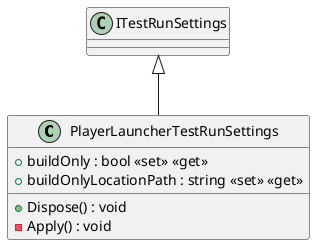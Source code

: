 @startuml
class PlayerLauncherTestRunSettings {
    + buildOnly : bool <<set>> <<get>>
    + buildOnlyLocationPath : string <<set>> <<get>>
    + Dispose() : void
    - Apply() : void
}
ITestRunSettings <|-- PlayerLauncherTestRunSettings
@enduml
